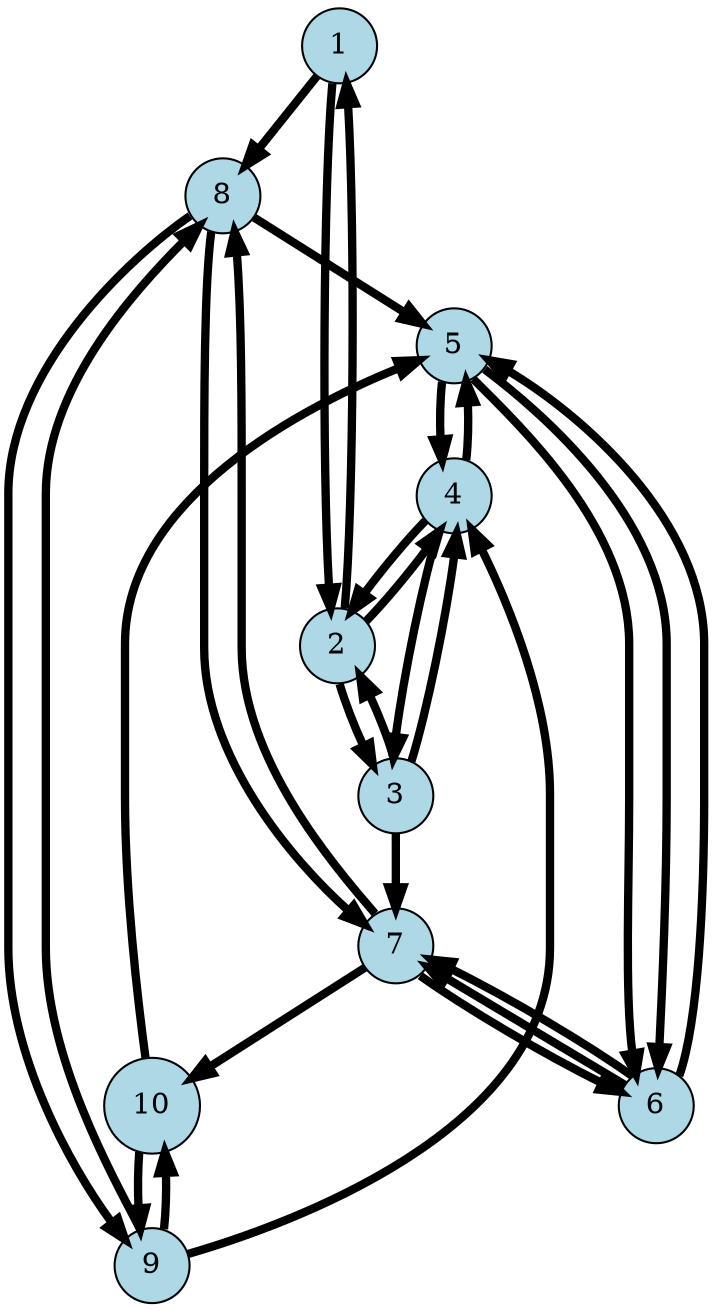 digraph G {
1 [label="1", fillcolor="lightblue", style="filled", shape="circle"];
  1 -> 8[penwidth=4];
  1 -> 2[penwidth=4];
  10 [label="10", fillcolor="lightblue", style="filled", shape="circle"];
  10 -> 5[penwidth=4];
  10 -> 9[penwidth=4];
  2 [label="2", fillcolor="lightblue", style="filled", shape="circle"];
  2 -> 4[penwidth=4];
  2 -> 3[penwidth=4];
  2 -> 1[penwidth=4];
  3 [label="3", fillcolor="lightblue", style="filled", shape="circle"];
  3 -> 7[penwidth=4];
  3 -> 4[penwidth=4];
  3 -> 2[penwidth=4];
  4 [label="4", fillcolor="lightblue", style="filled", shape="circle"];
  4 -> 2[penwidth=4];
  4 -> 5[penwidth=4];
  4 -> 3[penwidth=4];
  5 [label="5", fillcolor="lightblue", style="filled", shape="circle"];
  5 -> 6[penwidth=4];
  5 -> 6[penwidth=4];
  5 -> 4[penwidth=4];
  6 [label="6", fillcolor="lightblue", style="filled", shape="circle"];
  6 -> 7[penwidth=4];
  6 -> 7[penwidth=4];
  6 -> 5[penwidth=4];
  7 [label="7", fillcolor="lightblue", style="filled", shape="circle"];
  7 -> 10[penwidth=4];
  7 -> 8[penwidth=4];
  7 -> 6[penwidth=4];
  8 [label="8", fillcolor="lightblue", style="filled", shape="circle"];
  8 -> 5[penwidth=4];
  8 -> 9[penwidth=4];
  8 -> 7[penwidth=4];
  9 [label="9", fillcolor="lightblue", style="filled", shape="circle"];
  9 -> 4[penwidth=4];
  9 -> 10[penwidth=4];
  9 -> 8[penwidth=4];
}
